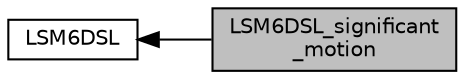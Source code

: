 digraph "LSM6DSL_significant_motion"
{
  edge [fontname="Helvetica",fontsize="10",labelfontname="Helvetica",labelfontsize="10"];
  node [fontname="Helvetica",fontsize="10",shape=box];
  rankdir=LR;
  Node2 [label="LSM6DSL",height=0.2,width=0.4,color="black", fillcolor="white", style="filled",URL="$group___l_s_m6_d_s_l.html",tooltip="This file provides a set of functions needed to drive the lsm6dsl enanced inertial module."];
  Node1 [label="LSM6DSL_significant\l_motion",height=0.2,width=0.4,color="black", fillcolor="grey75", style="filled", fontcolor="black",tooltip="This section groups all the functions that manage the significant motion detection."];
  Node2->Node1 [shape=plaintext, dir="back", style="solid"];
}
